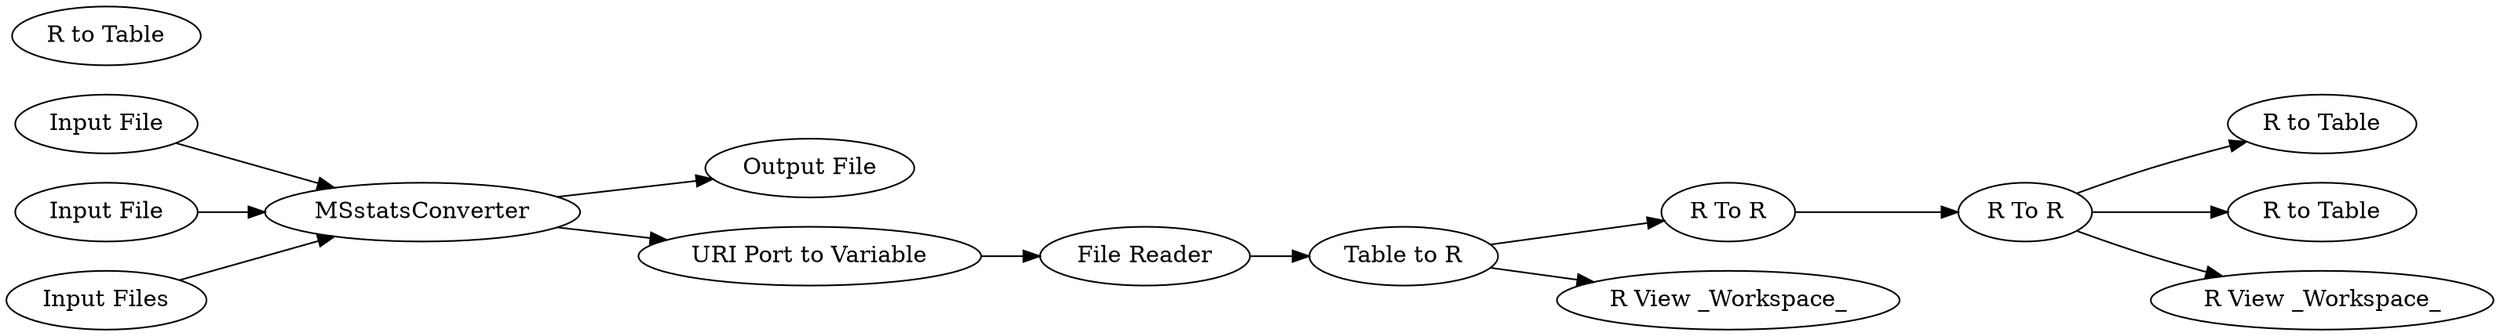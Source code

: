 digraph {
	3 [label="File Reader"]
	9 [label="R To R"]
	12 [label=MSstatsConverter]
	16 [label="Table to R"]
	17 [label="R View _Workspace_"]
	18 [label="R To R"]
	20 [label="R to Table"]
	21 [label="R to Table"]
	22 [label="R View _Workspace_"]
	23 [label="Output File"]
	24 [label="URI Port to Variable"]
	25 [label="R to Table"]
	27 [label="Input File"]
	28 [label="Input File"]
	29 [label="Input Files"]
	3 -> 16
	9 -> 18
	12 -> 24
	12 -> 23
	16 -> 17
	16 -> 9
	18 -> 22
	18 -> 20
	18 -> 21
	24 -> 3
	27 -> 12
	28 -> 12
	29 -> 12
	rankdir=LR
}
